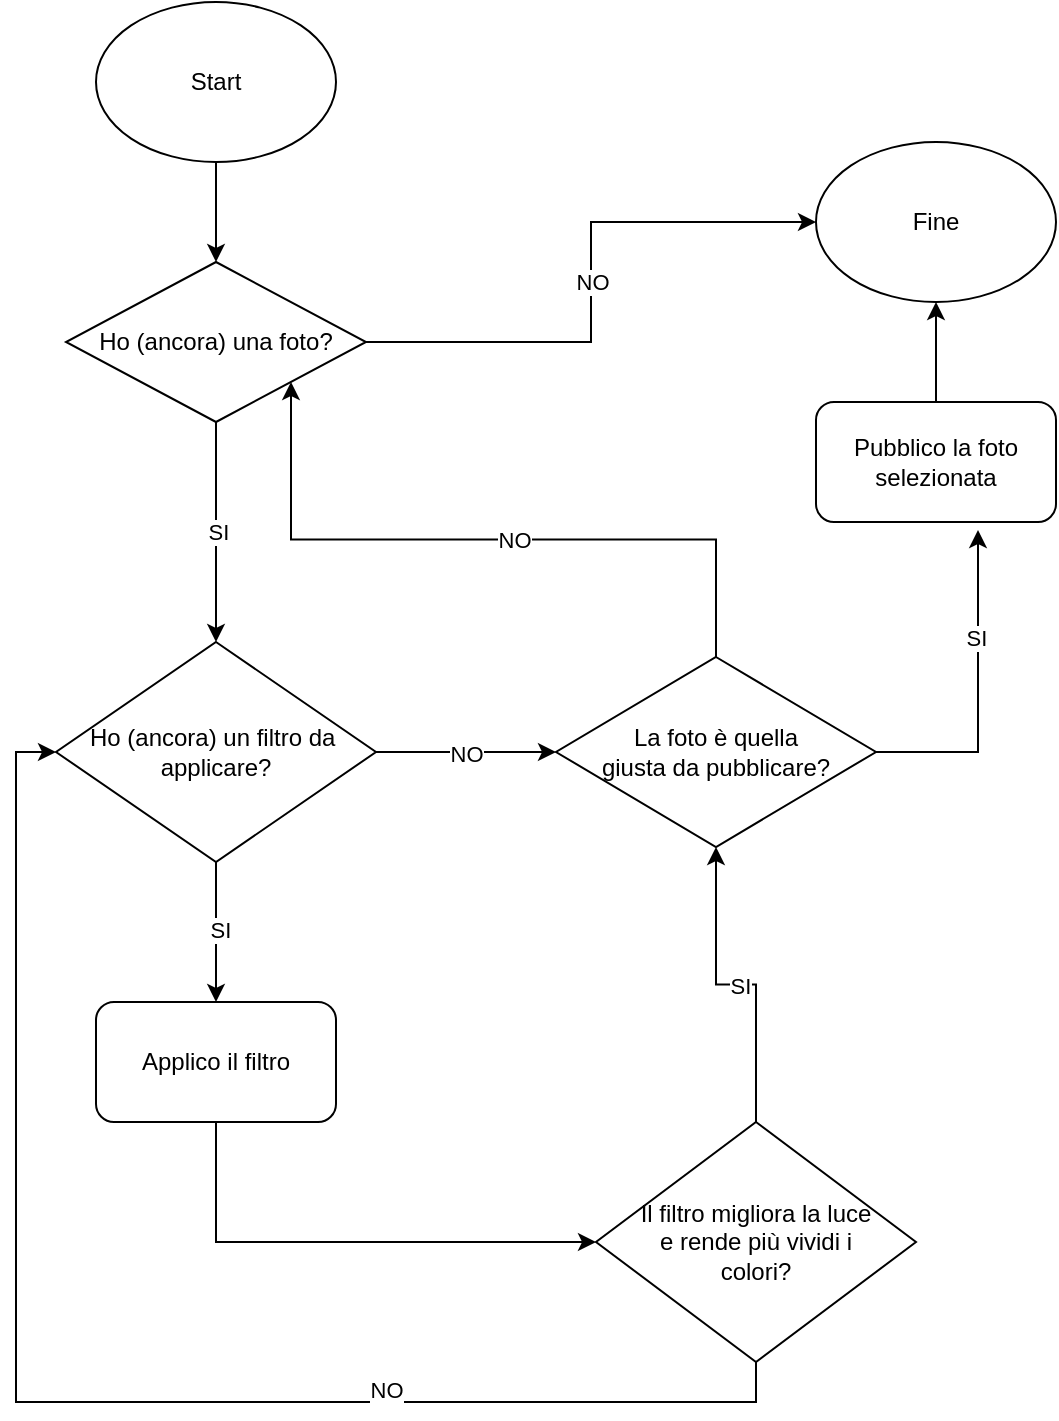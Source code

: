 <mxfile version="22.1.9" type="github">
  <diagram id="C5RBs43oDa-KdzZeNtuy" name="Page-1">
    <mxGraphModel dx="2074" dy="1098" grid="1" gridSize="10" guides="1" tooltips="1" connect="1" arrows="1" fold="1" page="1" pageScale="1" pageWidth="827" pageHeight="1169" math="0" shadow="0">
      <root>
        <mxCell id="WIyWlLk6GJQsqaUBKTNV-0" />
        <mxCell id="WIyWlLk6GJQsqaUBKTNV-1" parent="WIyWlLk6GJQsqaUBKTNV-0" />
        <mxCell id="K6e0-WF95_BE1Na-YqOo-1" style="edgeStyle=orthogonalEdgeStyle;rounded=0;orthogonalLoop=1;jettySize=auto;html=1;exitX=0.5;exitY=1;exitDx=0;exitDy=0;" edge="1" parent="WIyWlLk6GJQsqaUBKTNV-1" source="K6e0-WF95_BE1Na-YqOo-0">
          <mxGeometry relative="1" as="geometry">
            <mxPoint x="280" y="170" as="targetPoint" />
          </mxGeometry>
        </mxCell>
        <mxCell id="K6e0-WF95_BE1Na-YqOo-0" value="Start" style="ellipse;whiteSpace=wrap;html=1;" vertex="1" parent="WIyWlLk6GJQsqaUBKTNV-1">
          <mxGeometry x="220" y="40" width="120" height="80" as="geometry" />
        </mxCell>
        <mxCell id="K6e0-WF95_BE1Na-YqOo-9" value="SI" style="edgeStyle=orthogonalEdgeStyle;rounded=0;orthogonalLoop=1;jettySize=auto;html=1;exitX=0.5;exitY=1;exitDx=0;exitDy=0;" edge="1" parent="WIyWlLk6GJQsqaUBKTNV-1" source="K6e0-WF95_BE1Na-YqOo-2">
          <mxGeometry relative="1" as="geometry">
            <mxPoint x="280" y="360" as="targetPoint" />
          </mxGeometry>
        </mxCell>
        <mxCell id="K6e0-WF95_BE1Na-YqOo-14" value="NO" style="edgeStyle=orthogonalEdgeStyle;rounded=0;orthogonalLoop=1;jettySize=auto;html=1;exitX=1;exitY=0.5;exitDx=0;exitDy=0;entryX=0;entryY=0.5;entryDx=0;entryDy=0;" edge="1" parent="WIyWlLk6GJQsqaUBKTNV-1" source="K6e0-WF95_BE1Na-YqOo-2" target="K6e0-WF95_BE1Na-YqOo-13">
          <mxGeometry relative="1" as="geometry" />
        </mxCell>
        <mxCell id="K6e0-WF95_BE1Na-YqOo-2" value="Ho (ancora) una foto?" style="rhombus;whiteSpace=wrap;html=1;" vertex="1" parent="WIyWlLk6GJQsqaUBKTNV-1">
          <mxGeometry x="205" y="170" width="150" height="80" as="geometry" />
        </mxCell>
        <mxCell id="K6e0-WF95_BE1Na-YqOo-11" value="NO" style="edgeStyle=orthogonalEdgeStyle;rounded=0;orthogonalLoop=1;jettySize=auto;html=1;exitX=1;exitY=0.5;exitDx=0;exitDy=0;" edge="1" parent="WIyWlLk6GJQsqaUBKTNV-1" source="K6e0-WF95_BE1Na-YqOo-10">
          <mxGeometry relative="1" as="geometry">
            <mxPoint x="450" y="415" as="targetPoint" />
          </mxGeometry>
        </mxCell>
        <mxCell id="K6e0-WF95_BE1Na-YqOo-22" style="edgeStyle=orthogonalEdgeStyle;rounded=0;orthogonalLoop=1;jettySize=auto;html=1;exitX=0.5;exitY=1;exitDx=0;exitDy=0;entryX=0.5;entryY=0;entryDx=0;entryDy=0;" edge="1" parent="WIyWlLk6GJQsqaUBKTNV-1" source="K6e0-WF95_BE1Na-YqOo-10" target="K6e0-WF95_BE1Na-YqOo-21">
          <mxGeometry relative="1" as="geometry" />
        </mxCell>
        <mxCell id="K6e0-WF95_BE1Na-YqOo-23" value="SI" style="edgeLabel;html=1;align=center;verticalAlign=middle;resizable=0;points=[];" vertex="1" connectable="0" parent="K6e0-WF95_BE1Na-YqOo-22">
          <mxGeometry x="-0.029" y="2" relative="1" as="geometry">
            <mxPoint as="offset" />
          </mxGeometry>
        </mxCell>
        <mxCell id="K6e0-WF95_BE1Na-YqOo-10" value="Ho (ancora) un filtro da&amp;nbsp;&lt;br&gt;applicare?" style="rhombus;whiteSpace=wrap;html=1;" vertex="1" parent="WIyWlLk6GJQsqaUBKTNV-1">
          <mxGeometry x="200" y="360" width="160" height="110" as="geometry" />
        </mxCell>
        <mxCell id="K6e0-WF95_BE1Na-YqOo-15" style="edgeStyle=orthogonalEdgeStyle;rounded=0;orthogonalLoop=1;jettySize=auto;html=1;exitX=1;exitY=0.5;exitDx=0;exitDy=0;entryX=0.675;entryY=1.067;entryDx=0;entryDy=0;entryPerimeter=0;" edge="1" parent="WIyWlLk6GJQsqaUBKTNV-1" source="K6e0-WF95_BE1Na-YqOo-12" target="K6e0-WF95_BE1Na-YqOo-16">
          <mxGeometry relative="1" as="geometry">
            <mxPoint x="660" y="330" as="targetPoint" />
            <Array as="points">
              <mxPoint x="661" y="415" />
            </Array>
          </mxGeometry>
        </mxCell>
        <mxCell id="K6e0-WF95_BE1Na-YqOo-17" value="SI" style="edgeLabel;html=1;align=center;verticalAlign=middle;resizable=0;points=[];" vertex="1" connectable="0" parent="K6e0-WF95_BE1Na-YqOo-15">
          <mxGeometry x="0.334" y="1" relative="1" as="geometry">
            <mxPoint as="offset" />
          </mxGeometry>
        </mxCell>
        <mxCell id="K6e0-WF95_BE1Na-YqOo-19" style="edgeStyle=orthogonalEdgeStyle;rounded=0;orthogonalLoop=1;jettySize=auto;html=1;exitX=0.5;exitY=0;exitDx=0;exitDy=0;entryX=1;entryY=1;entryDx=0;entryDy=0;" edge="1" parent="WIyWlLk6GJQsqaUBKTNV-1" source="K6e0-WF95_BE1Na-YqOo-12" target="K6e0-WF95_BE1Na-YqOo-2">
          <mxGeometry relative="1" as="geometry" />
        </mxCell>
        <mxCell id="K6e0-WF95_BE1Na-YqOo-20" value="NO" style="edgeLabel;html=1;align=center;verticalAlign=middle;resizable=0;points=[];" vertex="1" connectable="0" parent="K6e0-WF95_BE1Na-YqOo-19">
          <mxGeometry x="-0.087" relative="1" as="geometry">
            <mxPoint as="offset" />
          </mxGeometry>
        </mxCell>
        <mxCell id="K6e0-WF95_BE1Na-YqOo-12" value="La foto è quella&lt;br&gt;giusta da pubblicare?" style="rhombus;whiteSpace=wrap;html=1;" vertex="1" parent="WIyWlLk6GJQsqaUBKTNV-1">
          <mxGeometry x="450" y="367.5" width="160" height="95" as="geometry" />
        </mxCell>
        <mxCell id="K6e0-WF95_BE1Na-YqOo-13" value="Fine" style="ellipse;whiteSpace=wrap;html=1;" vertex="1" parent="WIyWlLk6GJQsqaUBKTNV-1">
          <mxGeometry x="580" y="110" width="120" height="80" as="geometry" />
        </mxCell>
        <mxCell id="K6e0-WF95_BE1Na-YqOo-18" style="edgeStyle=orthogonalEdgeStyle;rounded=0;orthogonalLoop=1;jettySize=auto;html=1;exitX=0.5;exitY=0;exitDx=0;exitDy=0;entryX=0.5;entryY=1;entryDx=0;entryDy=0;" edge="1" parent="WIyWlLk6GJQsqaUBKTNV-1" source="K6e0-WF95_BE1Na-YqOo-16" target="K6e0-WF95_BE1Na-YqOo-13">
          <mxGeometry relative="1" as="geometry" />
        </mxCell>
        <mxCell id="K6e0-WF95_BE1Na-YqOo-16" value="Pubblico la foto&lt;br&gt;selezionata" style="rounded=1;whiteSpace=wrap;html=1;" vertex="1" parent="WIyWlLk6GJQsqaUBKTNV-1">
          <mxGeometry x="580" y="240" width="120" height="60" as="geometry" />
        </mxCell>
        <mxCell id="K6e0-WF95_BE1Na-YqOo-24" style="edgeStyle=orthogonalEdgeStyle;rounded=0;orthogonalLoop=1;jettySize=auto;html=1;exitX=0.5;exitY=1;exitDx=0;exitDy=0;entryX=0;entryY=0.5;entryDx=0;entryDy=0;" edge="1" parent="WIyWlLk6GJQsqaUBKTNV-1" source="K6e0-WF95_BE1Na-YqOo-21" target="K6e0-WF95_BE1Na-YqOo-25">
          <mxGeometry relative="1" as="geometry">
            <mxPoint x="280" y="720" as="targetPoint" />
          </mxGeometry>
        </mxCell>
        <mxCell id="K6e0-WF95_BE1Na-YqOo-21" value="Applico il filtro" style="rounded=1;whiteSpace=wrap;html=1;" vertex="1" parent="WIyWlLk6GJQsqaUBKTNV-1">
          <mxGeometry x="220" y="540" width="120" height="60" as="geometry" />
        </mxCell>
        <mxCell id="K6e0-WF95_BE1Na-YqOo-27" style="edgeStyle=orthogonalEdgeStyle;rounded=0;orthogonalLoop=1;jettySize=auto;html=1;exitX=0.5;exitY=0;exitDx=0;exitDy=0;entryX=0.5;entryY=1;entryDx=0;entryDy=0;" edge="1" parent="WIyWlLk6GJQsqaUBKTNV-1" source="K6e0-WF95_BE1Na-YqOo-25" target="K6e0-WF95_BE1Na-YqOo-12">
          <mxGeometry relative="1" as="geometry" />
        </mxCell>
        <mxCell id="K6e0-WF95_BE1Na-YqOo-28" value="SI" style="edgeLabel;html=1;align=center;verticalAlign=middle;resizable=0;points=[];" vertex="1" connectable="0" parent="K6e0-WF95_BE1Na-YqOo-27">
          <mxGeometry x="-0.013" relative="1" as="geometry">
            <mxPoint as="offset" />
          </mxGeometry>
        </mxCell>
        <mxCell id="K6e0-WF95_BE1Na-YqOo-29" style="edgeStyle=orthogonalEdgeStyle;rounded=0;orthogonalLoop=1;jettySize=auto;html=1;exitX=0.5;exitY=1;exitDx=0;exitDy=0;entryX=0;entryY=0.5;entryDx=0;entryDy=0;" edge="1" parent="WIyWlLk6GJQsqaUBKTNV-1" source="K6e0-WF95_BE1Na-YqOo-25" target="K6e0-WF95_BE1Na-YqOo-10">
          <mxGeometry relative="1" as="geometry" />
        </mxCell>
        <mxCell id="K6e0-WF95_BE1Na-YqOo-30" value="NO" style="edgeLabel;html=1;align=center;verticalAlign=middle;resizable=0;points=[];" vertex="1" connectable="0" parent="K6e0-WF95_BE1Na-YqOo-29">
          <mxGeometry x="-0.442" y="-6" relative="1" as="geometry">
            <mxPoint as="offset" />
          </mxGeometry>
        </mxCell>
        <mxCell id="K6e0-WF95_BE1Na-YqOo-25" value="Il filtro migliora la luce&lt;br&gt;e rende più vividi i&lt;br&gt;colori?" style="rhombus;whiteSpace=wrap;html=1;" vertex="1" parent="WIyWlLk6GJQsqaUBKTNV-1">
          <mxGeometry x="470" y="600" width="160" height="120" as="geometry" />
        </mxCell>
      </root>
    </mxGraphModel>
  </diagram>
</mxfile>
